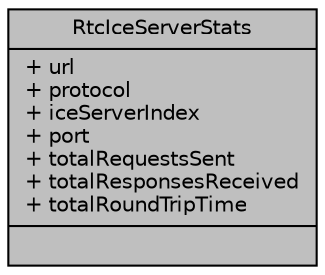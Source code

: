 digraph "RtcIceServerStats"
{
 // LATEX_PDF_SIZE
  edge [fontname="Helvetica",fontsize="10",labelfontname="Helvetica",labelfontsize="10"];
  node [fontname="Helvetica",fontsize="10",shape=record];
  Node1 [label="{RtcIceServerStats\n|+ url\l+ protocol\l+ iceServerIndex\l+ port\l+ totalRequestsSent\l+ totalResponsesReceived\l+ totalRoundTripTime\l|}",height=0.2,width=0.4,color="black", fillcolor="grey75", style="filled", fontcolor="black",tooltip=": RtcIceServerStats Stats related to the ICE Server"];
}
